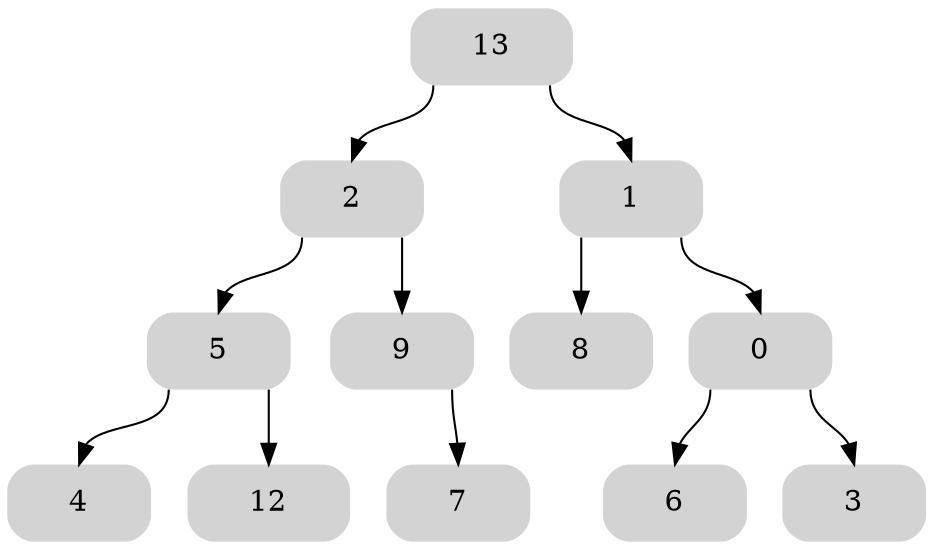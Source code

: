 digraph {
	node [color=lightgray fillcolor=lightgray fontcolor=black shape=record style="filled, rounded"]
	3007914010464 [label="<l>|<v> 13|<r>"]
	3007914010464:l -> 3007914010320:v
	3007914010464:r -> 3007914011136:v
	3007914010320 [label="<l>|<v> 2|<r>"]
	3007914010320:l -> 3007914010608:v
	3007914010320:r -> 3007914009936:v
	3007914011136 [label="<l>|<v> 1|<r>"]
	3007914011136:l -> 3007914010416:v
	3007914011136:r -> 3007914010128:v
	3007914010608 [label="<l>|<v> 5|<r>"]
	3007914010608:l -> 3007914010704:v
	3007914010608:r -> 3007914010224:v
	3007914009936 [label="<l>|<v> 9|<r>"]
	3007914009936:r -> 3007914011808:v
	3007914010416 [label="<l>|<v> 8|<r>"]
	3007914010128 [label="<l>|<v> 0|<r>"]
	3007914010128:l -> 3007914010032:v
	3007914010128:r -> 3007914009840:v
	3007914010704 [label="<l>|<v> 4|<r>"]
	3007914010224 [label="<l>|<v> 12|<r>"]
	3007914011808 [label="<l>|<v> 7|<r>"]
	3007914010032 [label="<l>|<v> 6|<r>"]
	3007914009840 [label="<l>|<v> 3|<r>"]
}
